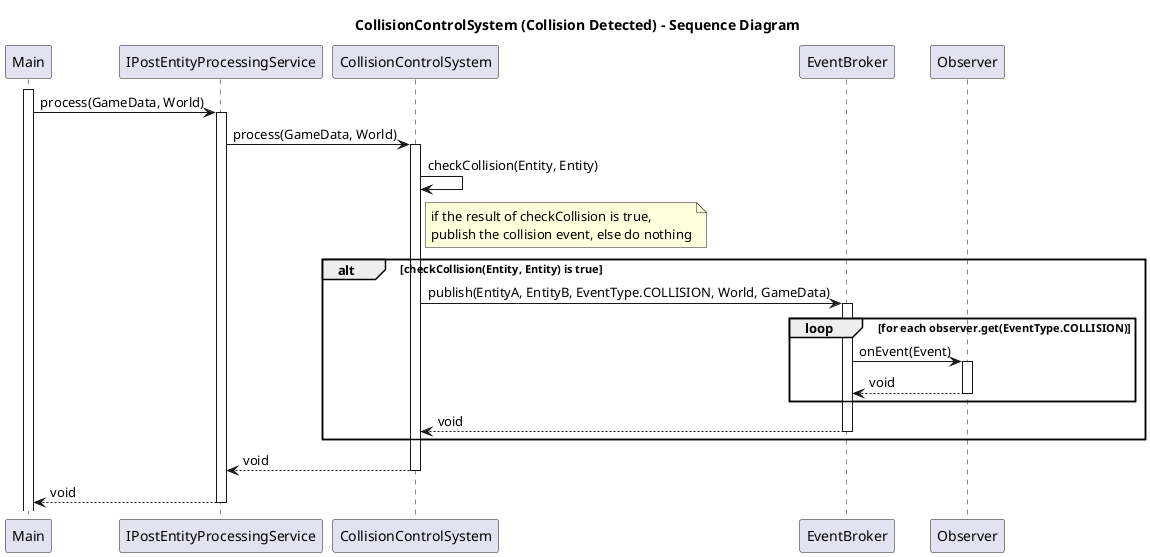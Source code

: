 @startuml
title CollisionControlSystem (Collision Detected) - Sequence Diagram
participant Main
participant IPostEntityProcessingService
participant CollisionControlSystem
participant EventBroker
participant Observer

activate Main
Main -> IPostEntityProcessingService: process(GameData, World)
activate IPostEntityProcessingService
IPostEntityProcessingService -> CollisionControlSystem: process(GameData, World)
activate CollisionControlSystem
CollisionControlSystem -> CollisionControlSystem: checkCollision(Entity, Entity)
    note right of CollisionControlSystem: if the result of checkCollision is true,\npublish the collision event, else do nothing
alt checkCollision(Entity, Entity) is true
    CollisionControlSystem -> EventBroker: publish(EntityA, EntityB, EventType.COLLISION, World, GameData)
    activate EventBroker
    loop for each observer.get(EventType.COLLISION)
        EventBroker -> Observer: onEvent(Event)
        activate Observer
        Observer --> EventBroker: void
        deactivate Observer
    end
    EventBroker --> CollisionControlSystem: void
    deactivate EventBroker
end
CollisionControlSystem --> IPostEntityProcessingService: void
deactivate CollisionControlSystem
IPostEntityProcessingService --> Main: void
deactivate IPostEntityProcessingService
@enduml
